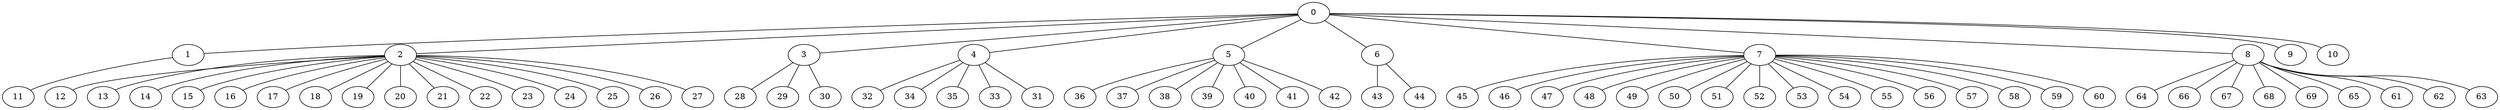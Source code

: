 
graph graphname {
    0 -- 1
0 -- 2
0 -- 3
0 -- 4
0 -- 5
0 -- 6
0 -- 7
0 -- 8
0 -- 9
0 -- 10
1 -- 11
2 -- 12
2 -- 13
2 -- 14
2 -- 15
2 -- 16
2 -- 17
2 -- 18
2 -- 19
2 -- 20
2 -- 21
2 -- 22
2 -- 23
2 -- 24
2 -- 25
2 -- 26
2 -- 27
3 -- 28
3 -- 29
3 -- 30
4 -- 32
4 -- 34
4 -- 35
4 -- 33
4 -- 31
5 -- 36
5 -- 37
5 -- 38
5 -- 39
5 -- 40
5 -- 41
5 -- 42
6 -- 43
6 -- 44
7 -- 45
7 -- 46
7 -- 47
7 -- 48
7 -- 49
7 -- 50
7 -- 51
7 -- 52
7 -- 53
7 -- 54
7 -- 55
7 -- 56
7 -- 57
7 -- 58
7 -- 59
7 -- 60
8 -- 64
8 -- 66
8 -- 67
8 -- 68
8 -- 69
8 -- 65
8 -- 61
8 -- 62
8 -- 63

}
